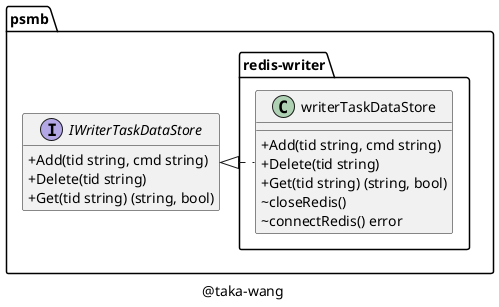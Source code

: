 @startuml

set namespaceSeparator /

skinparam classAttributeIconSize 0

class psmb/redis-writer/writerTaskDataStore {
    +Add(tid string, cmd string)
    +Delete(tid string)
    +Get(tid string) (string, bool)
    ~closeRedis()
    ~connectRedis() error
}

interface psmb/IWriterTaskDataStore {
    +Add(tid string, cmd string)
    +Delete(tid string)
    +Get(tid string) (string, bool)
}

"psmb/IWriterTaskDataStore" <|. "psmb/redis-writer/writerTaskDataStore"

caption @taka-wang

hide interface fields

@enduml